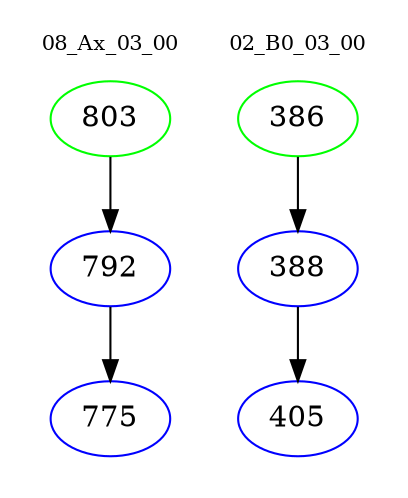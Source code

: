 digraph{
subgraph cluster_0 {
color = white
label = "08_Ax_03_00";
fontsize=10;
T0_803 [label="803", color="green"]
T0_803 -> T0_792 [color="black"]
T0_792 [label="792", color="blue"]
T0_792 -> T0_775 [color="black"]
T0_775 [label="775", color="blue"]
}
subgraph cluster_1 {
color = white
label = "02_B0_03_00";
fontsize=10;
T1_386 [label="386", color="green"]
T1_386 -> T1_388 [color="black"]
T1_388 [label="388", color="blue"]
T1_388 -> T1_405 [color="black"]
T1_405 [label="405", color="blue"]
}
}
